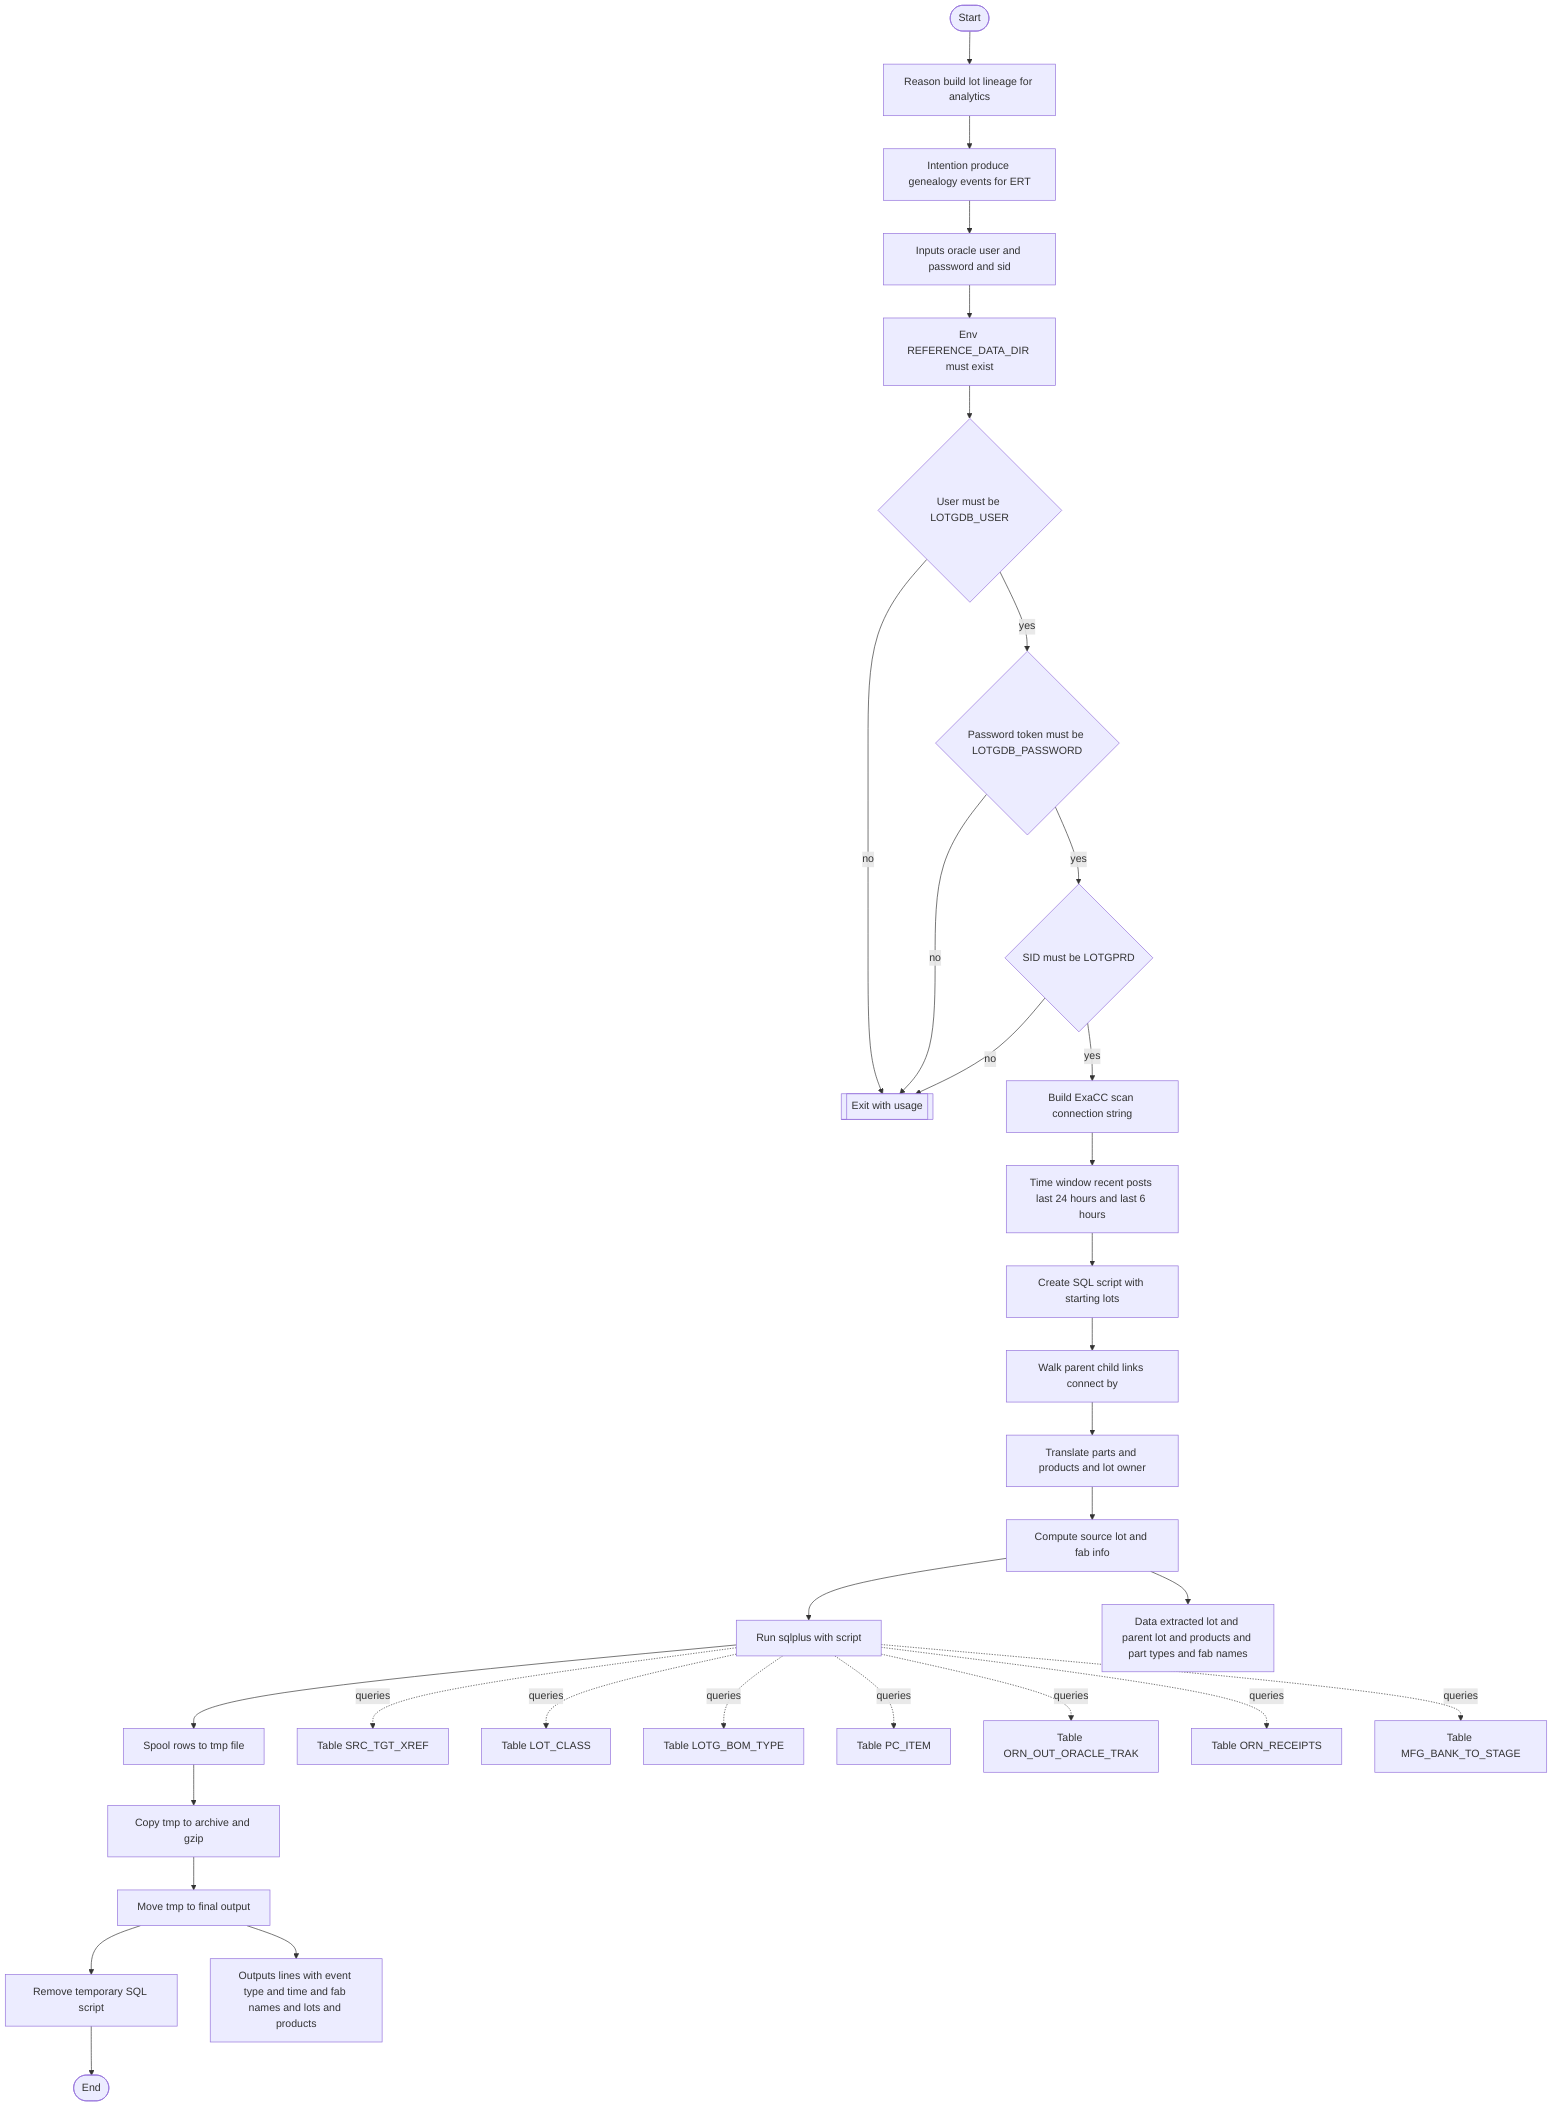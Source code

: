 %% LOTG Genealogy Extraction Flow
%% Source refb_ingest/getLOTGGenealogy_LOTGDB.sh
%% Keep labels simple to avoid render errors

flowchart TD
  A([Start])
  RZ[Reason build lot lineage for analytics]
  IT[Intention produce genealogy events for ERT]

  INP[Inputs oracle user and password and sid]
  ENV[Env REFERENCE_DATA_DIR must exist]
  V1{User must be LOTGDB_USER}
  V2{Password token must be LOTGDB_PASSWORD}
  V3{SID must be LOTGPRD}
  UX[[Exit with usage]]

  CONN[Build ExaCC scan connection string]
  TW[Time window recent posts last 24 hours and last 6 hours]

  SQL1[Create SQL script with starting lots]
  SQL2[Walk parent child links connect by]
  SQL3[Translate parts and products and lot owner]
  SQL4[Compute source lot and fab info]
  RUN[Run sqlplus with script]
  SPOOL[Spool rows to tmp file]
  ARCH[Copy tmp to archive and gzip]
  MOVE[Move tmp to final output]
  CLEAN[Remove temporary SQL script]
  ENDN([End])

  T1[Table SRC_TGT_XREF]
  T2[Table LOT_CLASS]
  T3[Table LOTG_BOM_TYPE]
  T4[Table PC_ITEM]
  T5[Table ORN_OUT_ORACLE_TRAK]
  T6[Table ORN_RECEIPTS]
  T7[Table MFG_BANK_TO_STAGE]

  DATA[Data extracted lot and parent lot and products and part types and fab names]
  OUTS[Outputs lines with event type and time and fab names and lots and products]

  A --> RZ --> IT --> INP --> ENV --> V1
  V1 -- no --> UX
  V1 -- yes --> V2
  V2 -- no --> UX
  V2 -- yes --> V3
  V3 -- no --> UX
  V3 -- yes --> CONN --> TW --> SQL1 --> SQL2 --> SQL3 --> SQL4 --> RUN --> SPOOL --> ARCH --> MOVE --> CLEAN --> ENDN

  RUN -. queries .-> T1
  RUN -. queries .-> T2
  RUN -. queries .-> T3
  RUN -. queries .-> T4
  RUN -. queries .-> T5
  RUN -. queries .-> T6
  RUN -. queries .-> T7

  SQL4 --> DATA
  MOVE --> OUTS